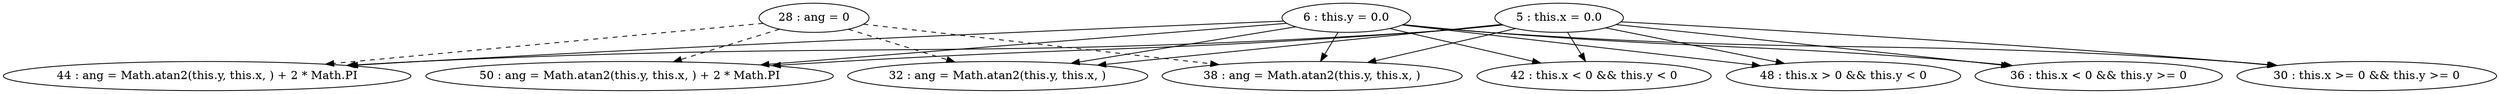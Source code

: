 digraph G {
"5 : this.x = 0.0"
"5 : this.x = 0.0" -> "32 : ang = Math.atan2(this.y, this.x, )"
"5 : this.x = 0.0" -> "36 : this.x < 0 && this.y >= 0"
"5 : this.x = 0.0" -> "30 : this.x >= 0 && this.y >= 0"
"5 : this.x = 0.0" -> "38 : ang = Math.atan2(this.y, this.x, )"
"5 : this.x = 0.0" -> "44 : ang = Math.atan2(this.y, this.x, ) + 2 * Math.PI"
"5 : this.x = 0.0" -> "50 : ang = Math.atan2(this.y, this.x, ) + 2 * Math.PI"
"5 : this.x = 0.0" -> "42 : this.x < 0 && this.y < 0"
"5 : this.x = 0.0" -> "48 : this.x > 0 && this.y < 0"
"6 : this.y = 0.0"
"6 : this.y = 0.0" -> "32 : ang = Math.atan2(this.y, this.x, )"
"6 : this.y = 0.0" -> "36 : this.x < 0 && this.y >= 0"
"6 : this.y = 0.0" -> "30 : this.x >= 0 && this.y >= 0"
"6 : this.y = 0.0" -> "38 : ang = Math.atan2(this.y, this.x, )"
"6 : this.y = 0.0" -> "44 : ang = Math.atan2(this.y, this.x, ) + 2 * Math.PI"
"6 : this.y = 0.0" -> "50 : ang = Math.atan2(this.y, this.x, ) + 2 * Math.PI"
"6 : this.y = 0.0" -> "42 : this.x < 0 && this.y < 0"
"6 : this.y = 0.0" -> "48 : this.x > 0 && this.y < 0"
"28 : ang = 0"
"28 : ang = 0" -> "32 : ang = Math.atan2(this.y, this.x, )" [style=dashed]
"28 : ang = 0" -> "38 : ang = Math.atan2(this.y, this.x, )" [style=dashed]
"28 : ang = 0" -> "44 : ang = Math.atan2(this.y, this.x, ) + 2 * Math.PI" [style=dashed]
"28 : ang = 0" -> "50 : ang = Math.atan2(this.y, this.x, ) + 2 * Math.PI" [style=dashed]
"30 : this.x >= 0 && this.y >= 0"
"32 : ang = Math.atan2(this.y, this.x, )"
"36 : this.x < 0 && this.y >= 0"
"38 : ang = Math.atan2(this.y, this.x, )"
"42 : this.x < 0 && this.y < 0"
"44 : ang = Math.atan2(this.y, this.x, ) + 2 * Math.PI"
"48 : this.x > 0 && this.y < 0"
"50 : ang = Math.atan2(this.y, this.x, ) + 2 * Math.PI"
}